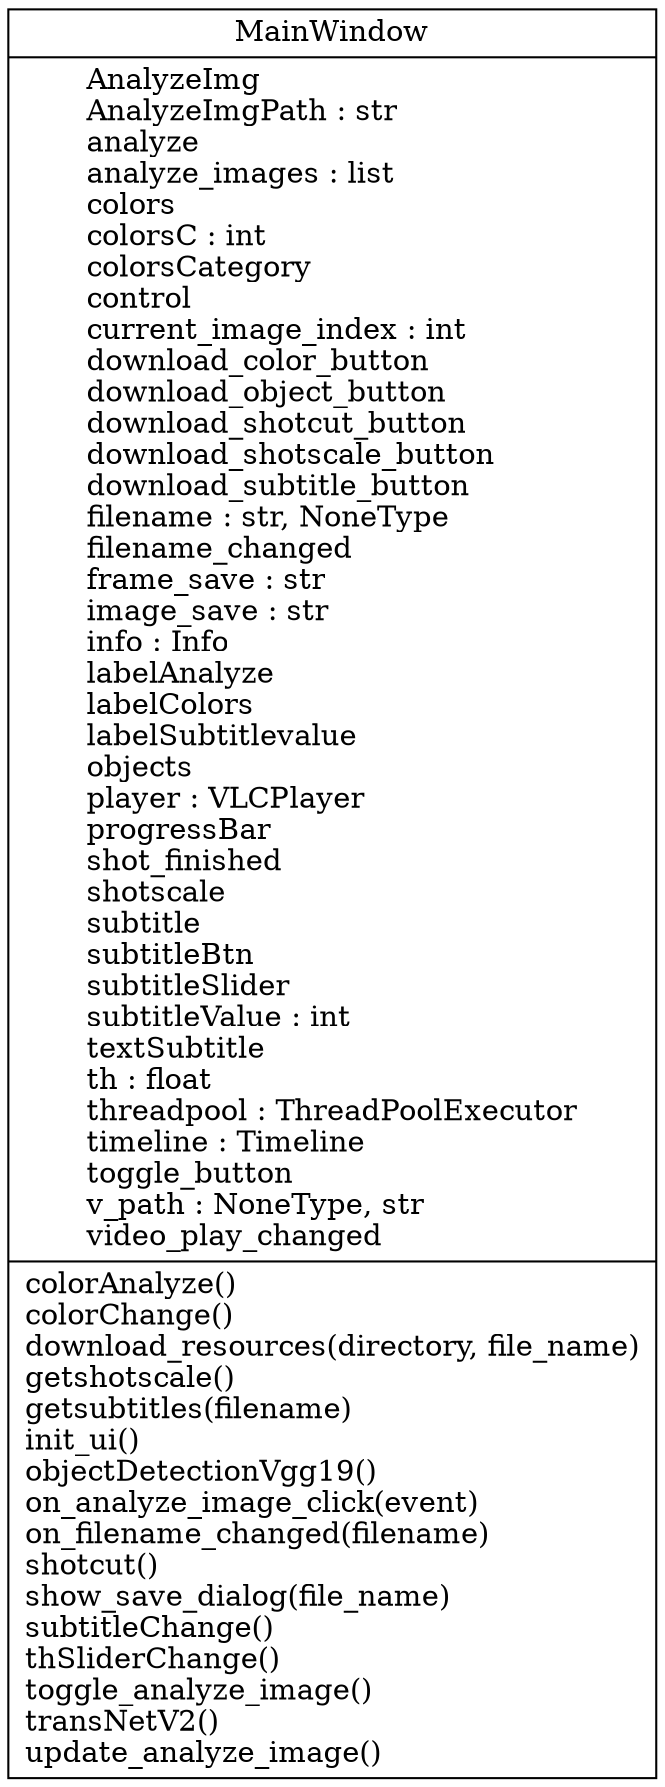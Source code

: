 digraph "classes" {
rankdir=BT
charset="utf-8"
"main.MainWindow" [color="black", fontcolor="black", label=<{MainWindow|AnalyzeImg<br ALIGN="LEFT"/>AnalyzeImgPath : str<br ALIGN="LEFT"/>analyze<br ALIGN="LEFT"/>analyze_images : list<br ALIGN="LEFT"/>colors<br ALIGN="LEFT"/>colorsC : int<br ALIGN="LEFT"/>colorsCategory<br ALIGN="LEFT"/>control<br ALIGN="LEFT"/>current_image_index : int<br ALIGN="LEFT"/>download_color_button<br ALIGN="LEFT"/>download_object_button<br ALIGN="LEFT"/>download_shotcut_button<br ALIGN="LEFT"/>download_shotscale_button<br ALIGN="LEFT"/>download_subtitle_button<br ALIGN="LEFT"/>filename : str, NoneType<br ALIGN="LEFT"/>filename_changed<br ALIGN="LEFT"/>frame_save : str<br ALIGN="LEFT"/>image_save : str<br ALIGN="LEFT"/>info : Info<br ALIGN="LEFT"/>labelAnalyze<br ALIGN="LEFT"/>labelColors<br ALIGN="LEFT"/>labelSubtitlevalue<br ALIGN="LEFT"/>objects<br ALIGN="LEFT"/>player : VLCPlayer<br ALIGN="LEFT"/>progressBar<br ALIGN="LEFT"/>shot_finished<br ALIGN="LEFT"/>shotscale<br ALIGN="LEFT"/>subtitle<br ALIGN="LEFT"/>subtitleBtn<br ALIGN="LEFT"/>subtitleSlider<br ALIGN="LEFT"/>subtitleValue : int<br ALIGN="LEFT"/>textSubtitle<br ALIGN="LEFT"/>th : float<br ALIGN="LEFT"/>threadpool : ThreadPoolExecutor<br ALIGN="LEFT"/>timeline : Timeline<br ALIGN="LEFT"/>toggle_button<br ALIGN="LEFT"/>v_path : NoneType, str<br ALIGN="LEFT"/>video_play_changed<br ALIGN="LEFT"/>|colorAnalyze()<br ALIGN="LEFT"/>colorChange()<br ALIGN="LEFT"/>download_resources(directory, file_name)<br ALIGN="LEFT"/>getshotscale()<br ALIGN="LEFT"/>getsubtitles(filename)<br ALIGN="LEFT"/>init_ui()<br ALIGN="LEFT"/>objectDetectionVgg19()<br ALIGN="LEFT"/>on_analyze_image_click(event)<br ALIGN="LEFT"/>on_filename_changed(filename)<br ALIGN="LEFT"/>shotcut()<br ALIGN="LEFT"/>show_save_dialog(file_name)<br ALIGN="LEFT"/>subtitleChange()<br ALIGN="LEFT"/>thSliderChange()<br ALIGN="LEFT"/>toggle_analyze_image()<br ALIGN="LEFT"/>transNetV2()<br ALIGN="LEFT"/>update_analyze_image()<br ALIGN="LEFT"/>}>, shape="record", style="solid"];
}
